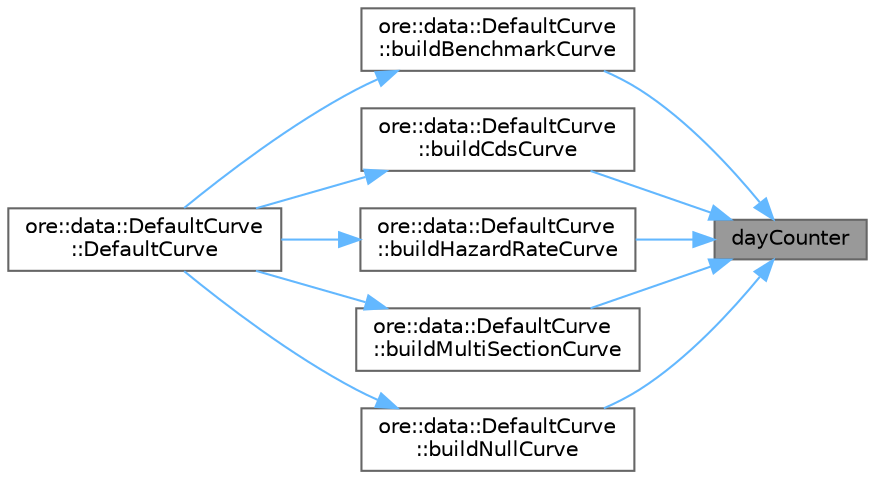 digraph "dayCounter"
{
 // INTERACTIVE_SVG=YES
 // LATEX_PDF_SIZE
  bgcolor="transparent";
  edge [fontname=Helvetica,fontsize=10,labelfontname=Helvetica,labelfontsize=10];
  node [fontname=Helvetica,fontsize=10,shape=box,height=0.2,width=0.4];
  rankdir="RL";
  Node1 [label="dayCounter",height=0.2,width=0.4,color="gray40", fillcolor="grey60", style="filled", fontcolor="black",tooltip=" "];
  Node1 -> Node2 [dir="back",color="steelblue1",style="solid"];
  Node2 [label="ore::data::DefaultCurve\l::buildBenchmarkCurve",height=0.2,width=0.4,color="grey40", fillcolor="white", style="filled",URL="$classore_1_1data_1_1_default_curve.html#a6f5c39f7895a1200019a7816a740fff3",tooltip="Build a default curve implied from a spread over a benchmark curve."];
  Node2 -> Node3 [dir="back",color="steelblue1",style="solid"];
  Node3 [label="ore::data::DefaultCurve\l::DefaultCurve",height=0.2,width=0.4,color="grey40", fillcolor="white", style="filled",URL="$classore_1_1data_1_1_default_curve.html#aab7d6b459c59f1a3854a5cefc764f485",tooltip="Detailed constructor."];
  Node1 -> Node4 [dir="back",color="steelblue1",style="solid"];
  Node4 [label="ore::data::DefaultCurve\l::buildCdsCurve",height=0.2,width=0.4,color="grey40", fillcolor="white", style="filled",URL="$classore_1_1data_1_1_default_curve.html#a6c2b227db105241eb5c565b654f7dbe4",tooltip="Build a default curve from CDS spread quotes."];
  Node4 -> Node3 [dir="back",color="steelblue1",style="solid"];
  Node1 -> Node5 [dir="back",color="steelblue1",style="solid"];
  Node5 [label="ore::data::DefaultCurve\l::buildHazardRateCurve",height=0.2,width=0.4,color="grey40", fillcolor="white", style="filled",URL="$classore_1_1data_1_1_default_curve.html#a4b950bb31ea5936881a516d9c21c8651",tooltip="Build a default curve from hazard rate quotes."];
  Node5 -> Node3 [dir="back",color="steelblue1",style="solid"];
  Node1 -> Node6 [dir="back",color="steelblue1",style="solid"];
  Node6 [label="ore::data::DefaultCurve\l::buildMultiSectionCurve",height=0.2,width=0.4,color="grey40", fillcolor="white", style="filled",URL="$classore_1_1data_1_1_default_curve.html#a609f363ad2bd5b91493581ffff83738f",tooltip="Build a multi section curve."];
  Node6 -> Node3 [dir="back",color="steelblue1",style="solid"];
  Node1 -> Node7 [dir="back",color="steelblue1",style="solid"];
  Node7 [label="ore::data::DefaultCurve\l::buildNullCurve",height=0.2,width=0.4,color="grey40", fillcolor="white", style="filled",URL="$classore_1_1data_1_1_default_curve.html#afaf6b196511487c7a2a6e79eacf89d22",tooltip="Build a null curve (null rate, null recovery)"];
  Node7 -> Node3 [dir="back",color="steelblue1",style="solid"];
}
